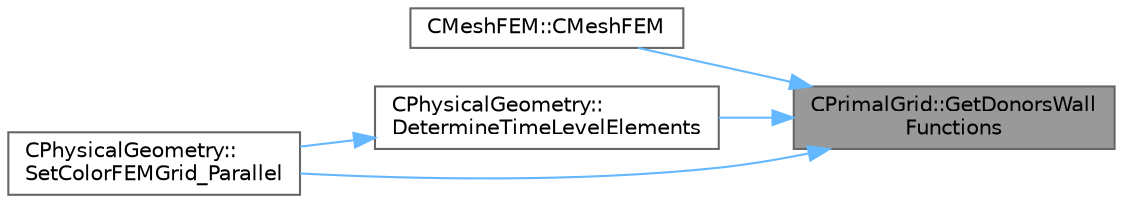 digraph "CPrimalGrid::GetDonorsWallFunctions"
{
 // LATEX_PDF_SIZE
  bgcolor="transparent";
  edge [fontname=Helvetica,fontsize=10,labelfontname=Helvetica,labelfontsize=10];
  node [fontname=Helvetica,fontsize=10,shape=box,height=0.2,width=0.4];
  rankdir="RL";
  Node1 [id="Node000001",label="CPrimalGrid::GetDonorsWall\lFunctions",height=0.2,width=0.4,color="gray40", fillcolor="grey60", style="filled", fontcolor="black",tooltip="Virtual function to make available the pointer to the vector for the donor elements for the wall func..."];
  Node1 -> Node2 [id="edge1_Node000001_Node000002",dir="back",color="steelblue1",style="solid",tooltip=" "];
  Node2 [id="Node000002",label="CMeshFEM::CMeshFEM",height=0.2,width=0.4,color="grey40", fillcolor="white", style="filled",URL="$classCMeshFEM.html#ae74b12670fb49ad4d28836d9fc2aab8d",tooltip="Redistributes the grid over the ranks and creates the halo layer."];
  Node1 -> Node3 [id="edge2_Node000001_Node000003",dir="back",color="steelblue1",style="solid",tooltip=" "];
  Node3 [id="Node000003",label="CPhysicalGeometry::\lDetermineTimeLevelElements",height=0.2,width=0.4,color="grey40", fillcolor="white", style="filled",URL="$classCPhysicalGeometry.html#a18f63cc49f7dc20241a0599ad1426ba8",tooltip="Determine the time level of the elements when time accurate local time stepping is employed."];
  Node3 -> Node4 [id="edge3_Node000003_Node000004",dir="back",color="steelblue1",style="solid",tooltip=" "];
  Node4 [id="Node000004",label="CPhysicalGeometry::\lSetColorFEMGrid_Parallel",height=0.2,width=0.4,color="grey40", fillcolor="white", style="filled",URL="$classCPhysicalGeometry.html#a0a1295415b0ff3105673f5733682e151",tooltip="Set the domains for FEM grid partitioning using ParMETIS."];
  Node1 -> Node4 [id="edge4_Node000001_Node000004",dir="back",color="steelblue1",style="solid",tooltip=" "];
}
